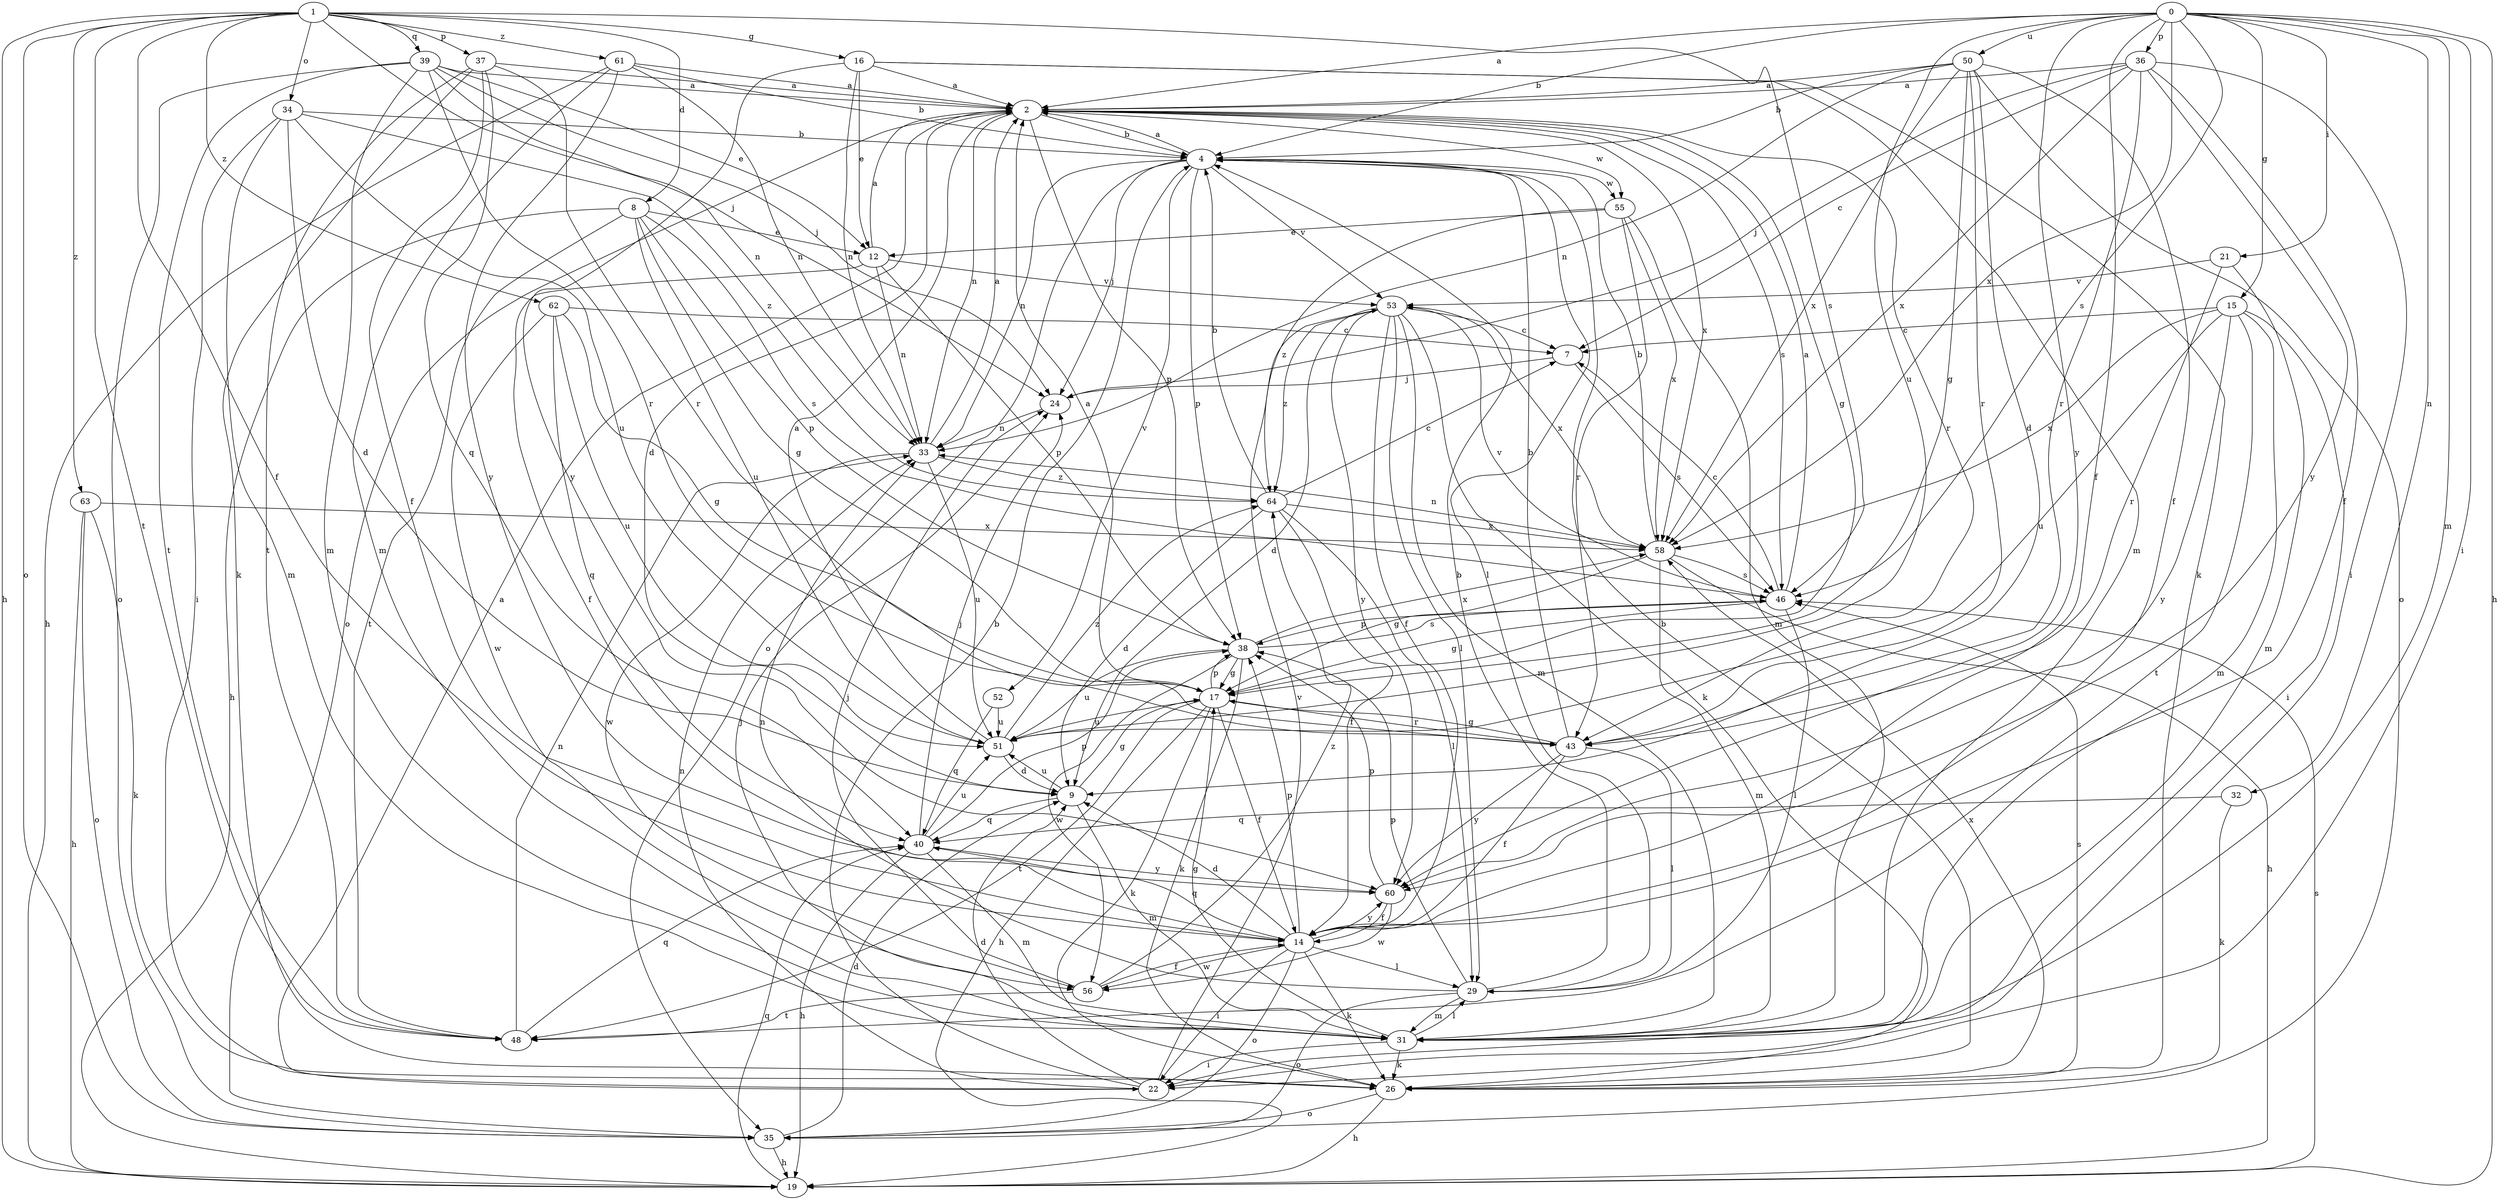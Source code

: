 strict digraph  {
0;
1;
2;
4;
7;
8;
9;
12;
14;
15;
16;
17;
19;
21;
22;
24;
26;
29;
31;
32;
33;
34;
35;
36;
37;
38;
39;
40;
43;
46;
48;
50;
51;
52;
53;
55;
56;
58;
60;
61;
62;
63;
64;
0 -> 2  [label=a];
0 -> 4  [label=b];
0 -> 14  [label=f];
0 -> 15  [label=g];
0 -> 19  [label=h];
0 -> 21  [label=i];
0 -> 22  [label=i];
0 -> 31  [label=m];
0 -> 32  [label=n];
0 -> 36  [label=p];
0 -> 46  [label=s];
0 -> 50  [label=u];
0 -> 51  [label=u];
0 -> 58  [label=x];
0 -> 60  [label=y];
1 -> 8  [label=d];
1 -> 14  [label=f];
1 -> 16  [label=g];
1 -> 19  [label=h];
1 -> 24  [label=j];
1 -> 34  [label=o];
1 -> 35  [label=o];
1 -> 37  [label=p];
1 -> 39  [label=q];
1 -> 46  [label=s];
1 -> 48  [label=t];
1 -> 61  [label=z];
1 -> 62  [label=z];
1 -> 63  [label=z];
2 -> 4  [label=b];
2 -> 9  [label=d];
2 -> 17  [label=g];
2 -> 33  [label=n];
2 -> 35  [label=o];
2 -> 38  [label=p];
2 -> 43  [label=r];
2 -> 46  [label=s];
2 -> 55  [label=w];
2 -> 58  [label=x];
4 -> 2  [label=a];
4 -> 24  [label=j];
4 -> 29  [label=l];
4 -> 33  [label=n];
4 -> 35  [label=o];
4 -> 38  [label=p];
4 -> 52  [label=v];
4 -> 53  [label=v];
4 -> 55  [label=w];
7 -> 24  [label=j];
7 -> 46  [label=s];
8 -> 12  [label=e];
8 -> 17  [label=g];
8 -> 19  [label=h];
8 -> 38  [label=p];
8 -> 46  [label=s];
8 -> 48  [label=t];
8 -> 51  [label=u];
9 -> 17  [label=g];
9 -> 31  [label=m];
9 -> 40  [label=q];
9 -> 51  [label=u];
12 -> 2  [label=a];
12 -> 14  [label=f];
12 -> 33  [label=n];
12 -> 38  [label=p];
12 -> 53  [label=v];
14 -> 9  [label=d];
14 -> 22  [label=i];
14 -> 26  [label=k];
14 -> 29  [label=l];
14 -> 35  [label=o];
14 -> 38  [label=p];
14 -> 40  [label=q];
14 -> 56  [label=w];
14 -> 60  [label=y];
15 -> 7  [label=c];
15 -> 22  [label=i];
15 -> 31  [label=m];
15 -> 48  [label=t];
15 -> 51  [label=u];
15 -> 58  [label=x];
15 -> 60  [label=y];
16 -> 2  [label=a];
16 -> 12  [label=e];
16 -> 26  [label=k];
16 -> 31  [label=m];
16 -> 33  [label=n];
16 -> 60  [label=y];
17 -> 2  [label=a];
17 -> 14  [label=f];
17 -> 19  [label=h];
17 -> 26  [label=k];
17 -> 38  [label=p];
17 -> 43  [label=r];
17 -> 48  [label=t];
17 -> 51  [label=u];
19 -> 40  [label=q];
19 -> 46  [label=s];
21 -> 31  [label=m];
21 -> 43  [label=r];
21 -> 53  [label=v];
22 -> 2  [label=a];
22 -> 4  [label=b];
22 -> 9  [label=d];
22 -> 33  [label=n];
22 -> 53  [label=v];
24 -> 33  [label=n];
26 -> 4  [label=b];
26 -> 19  [label=h];
26 -> 35  [label=o];
26 -> 46  [label=s];
26 -> 58  [label=x];
29 -> 4  [label=b];
29 -> 31  [label=m];
29 -> 33  [label=n];
29 -> 35  [label=o];
29 -> 38  [label=p];
31 -> 17  [label=g];
31 -> 22  [label=i];
31 -> 24  [label=j];
31 -> 26  [label=k];
31 -> 29  [label=l];
32 -> 26  [label=k];
32 -> 40  [label=q];
33 -> 2  [label=a];
33 -> 51  [label=u];
33 -> 56  [label=w];
33 -> 64  [label=z];
34 -> 4  [label=b];
34 -> 9  [label=d];
34 -> 22  [label=i];
34 -> 31  [label=m];
34 -> 51  [label=u];
34 -> 64  [label=z];
35 -> 9  [label=d];
35 -> 19  [label=h];
36 -> 2  [label=a];
36 -> 7  [label=c];
36 -> 14  [label=f];
36 -> 22  [label=i];
36 -> 24  [label=j];
36 -> 43  [label=r];
36 -> 58  [label=x];
36 -> 60  [label=y];
37 -> 2  [label=a];
37 -> 14  [label=f];
37 -> 26  [label=k];
37 -> 40  [label=q];
37 -> 43  [label=r];
37 -> 48  [label=t];
38 -> 17  [label=g];
38 -> 26  [label=k];
38 -> 46  [label=s];
38 -> 51  [label=u];
38 -> 56  [label=w];
38 -> 58  [label=x];
39 -> 2  [label=a];
39 -> 12  [label=e];
39 -> 24  [label=j];
39 -> 31  [label=m];
39 -> 33  [label=n];
39 -> 35  [label=o];
39 -> 43  [label=r];
39 -> 48  [label=t];
40 -> 19  [label=h];
40 -> 24  [label=j];
40 -> 31  [label=m];
40 -> 38  [label=p];
40 -> 51  [label=u];
40 -> 60  [label=y];
43 -> 4  [label=b];
43 -> 14  [label=f];
43 -> 17  [label=g];
43 -> 29  [label=l];
43 -> 60  [label=y];
46 -> 2  [label=a];
46 -> 7  [label=c];
46 -> 17  [label=g];
46 -> 29  [label=l];
46 -> 38  [label=p];
46 -> 53  [label=v];
48 -> 33  [label=n];
48 -> 40  [label=q];
50 -> 2  [label=a];
50 -> 4  [label=b];
50 -> 9  [label=d];
50 -> 14  [label=f];
50 -> 17  [label=g];
50 -> 33  [label=n];
50 -> 35  [label=o];
50 -> 43  [label=r];
50 -> 58  [label=x];
51 -> 2  [label=a];
51 -> 9  [label=d];
51 -> 64  [label=z];
52 -> 40  [label=q];
52 -> 51  [label=u];
53 -> 7  [label=c];
53 -> 9  [label=d];
53 -> 14  [label=f];
53 -> 26  [label=k];
53 -> 29  [label=l];
53 -> 31  [label=m];
53 -> 58  [label=x];
53 -> 60  [label=y];
53 -> 64  [label=z];
55 -> 12  [label=e];
55 -> 31  [label=m];
55 -> 43  [label=r];
55 -> 58  [label=x];
55 -> 64  [label=z];
56 -> 14  [label=f];
56 -> 24  [label=j];
56 -> 48  [label=t];
56 -> 64  [label=z];
58 -> 4  [label=b];
58 -> 17  [label=g];
58 -> 19  [label=h];
58 -> 31  [label=m];
58 -> 33  [label=n];
58 -> 46  [label=s];
60 -> 14  [label=f];
60 -> 38  [label=p];
60 -> 56  [label=w];
61 -> 2  [label=a];
61 -> 4  [label=b];
61 -> 19  [label=h];
61 -> 31  [label=m];
61 -> 33  [label=n];
61 -> 60  [label=y];
62 -> 7  [label=c];
62 -> 17  [label=g];
62 -> 40  [label=q];
62 -> 51  [label=u];
62 -> 56  [label=w];
63 -> 19  [label=h];
63 -> 26  [label=k];
63 -> 35  [label=o];
63 -> 58  [label=x];
64 -> 4  [label=b];
64 -> 7  [label=c];
64 -> 9  [label=d];
64 -> 14  [label=f];
64 -> 29  [label=l];
64 -> 58  [label=x];
}
